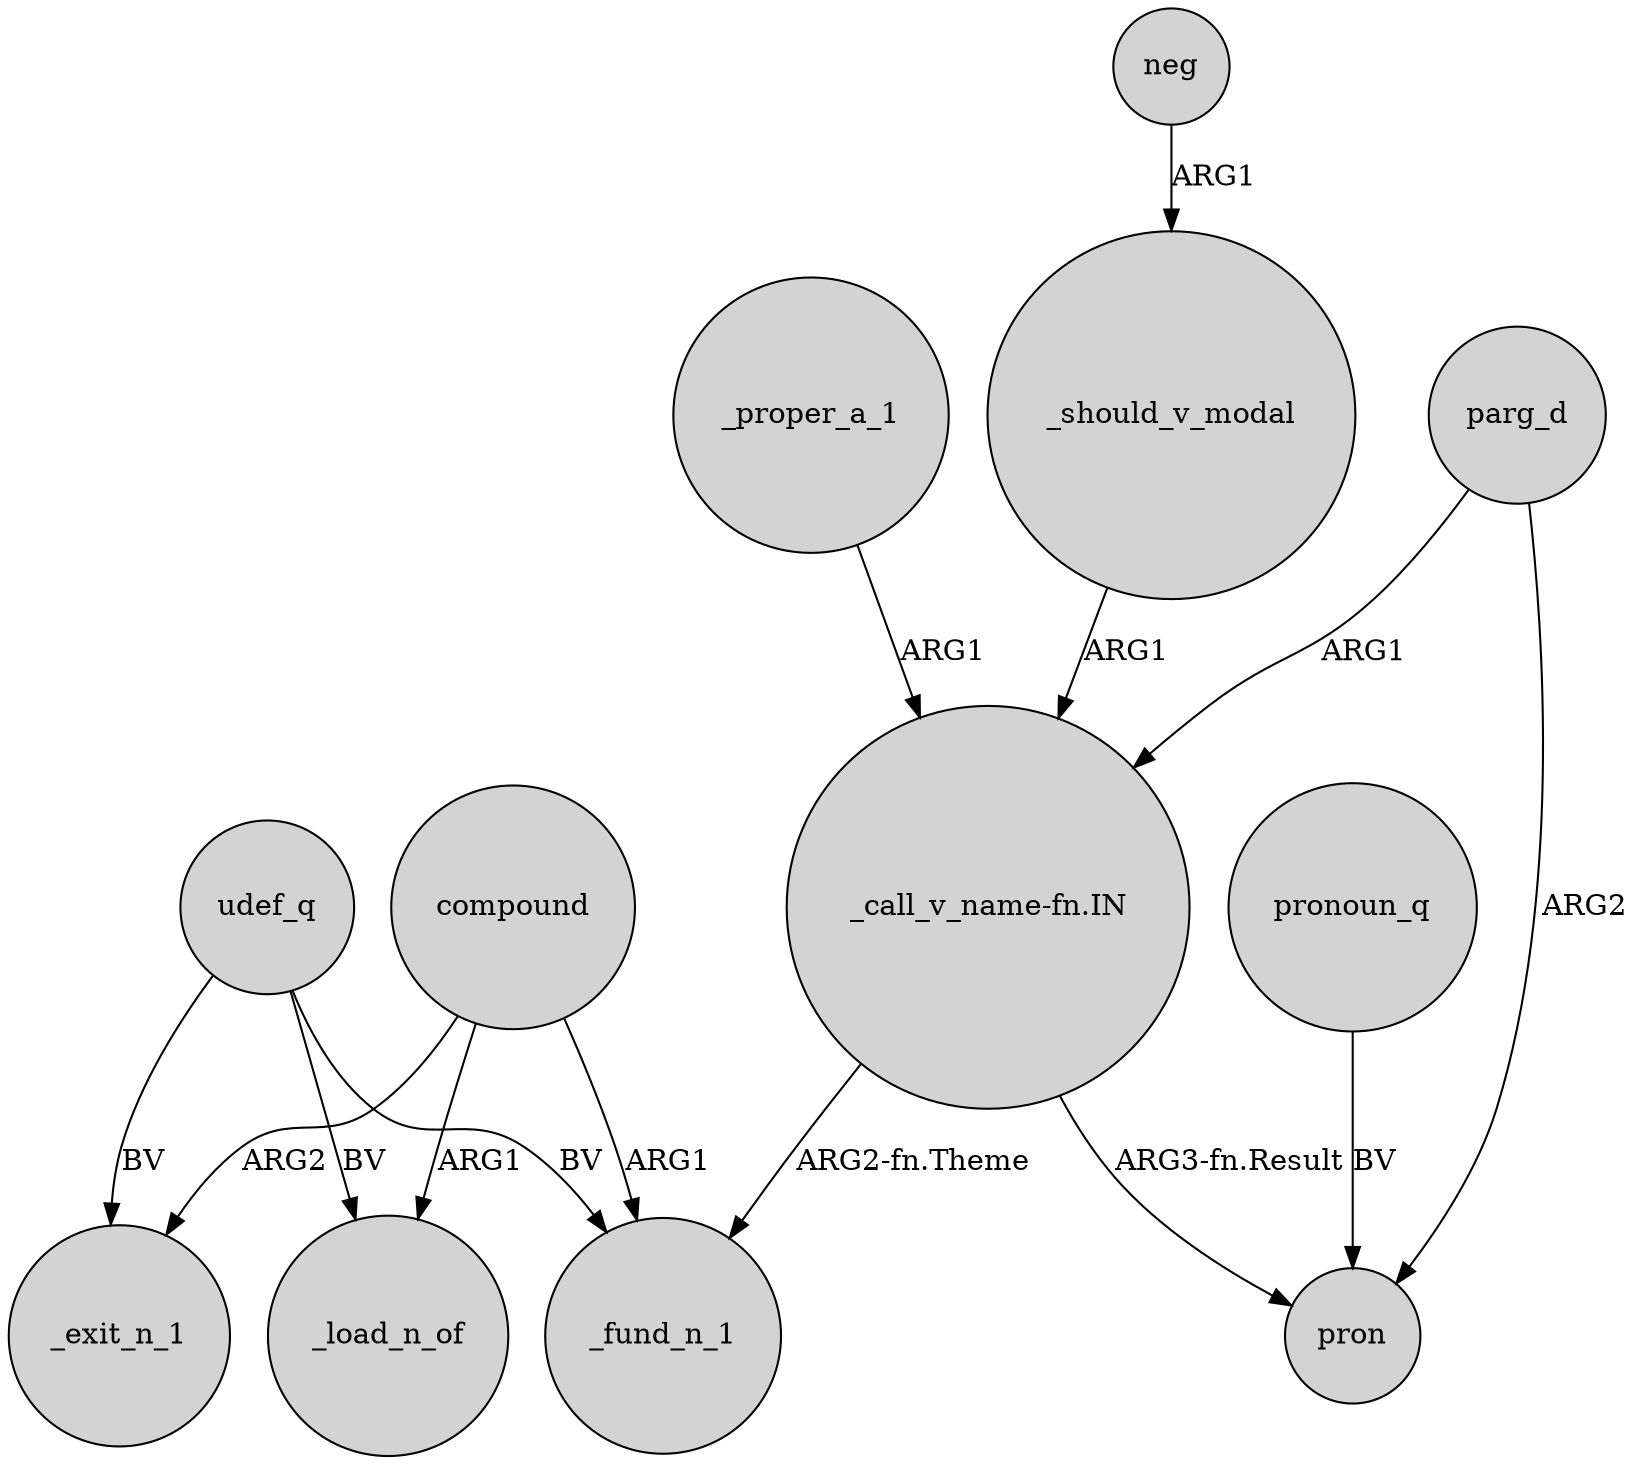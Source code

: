 digraph {
	node [shape=circle style=filled]
	_proper_a_1 -> "_call_v_name-fn.IN" [label=ARG1]
	udef_q -> _exit_n_1 [label=BV]
	udef_q -> _fund_n_1 [label=BV]
	compound -> _load_n_of [label=ARG1]
	neg -> _should_v_modal [label=ARG1]
	compound -> _exit_n_1 [label=ARG2]
	"_call_v_name-fn.IN" -> _fund_n_1 [label="ARG2-fn.Theme"]
	udef_q -> _load_n_of [label=BV]
	parg_d -> pron [label=ARG2]
	_should_v_modal -> "_call_v_name-fn.IN" [label=ARG1]
	"_call_v_name-fn.IN" -> pron [label="ARG3-fn.Result"]
	compound -> _fund_n_1 [label=ARG1]
	parg_d -> "_call_v_name-fn.IN" [label=ARG1]
	pronoun_q -> pron [label=BV]
}
